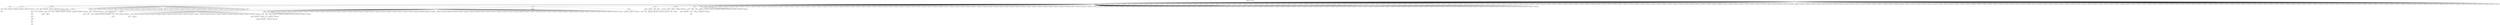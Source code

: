 digraph g {
	"76" -> "77";
	"77" [label="KHSRP"];
	"75" -> "76";
	"76" [label="ZZEF1"];
	"72" -> "73";
	"73" [label="NBPF10"];
	"68" -> "69";
	"69" [label="SVEP1"];
	"67" -> "68";
	"68" [label="IFT81"];
	"66" -> "67";
	"67" [label="USP36"];
	"65" -> "66";
	"66" [label="KIF2A"];
	"64" -> "65";
	"65" [label="ZNF721"];
	"63" -> "64";
	"64" [label="TFAP2A"];
	"61" -> "62";
	"62" [label="ZNF451"];
	"60" -> "61";
	"61" [label="TRIOBP"];
	"60" -> "63";
	"63" [label="CEP55"];
	"55" -> "56";
	"56" [label="KIAA0907"];
	"55" -> "57";
	"57" [label="CPAMD8"];
	"54" -> "55";
	"55" [label="RUNX2"];
	"54" -> "58";
	"58" [label="SOX5"];
	"52" -> "53";
	"53" [label="CYP27A1"];
	"48" -> "49";
	"49" [label="TRPM2"];
	"48" -> "50";
	"50" [label="AS3MT"];
	"47" -> "48";
	"48" [label="FAM182B"];
	"46" -> "47";
	"47" [label="ANKRD30B"];
	"46" -> "51";
	"51" [label="ABCA7"];
	"46" -> "52";
	"52" [label="EMR2"];
	"46" -> "54";
	"54" [label="STXBP1"];
	"44" -> "45";
	"45" [label="ZNF526"];
	"41" -> "42";
	"42" [label="CLEC18B"];
	"39" -> "40";
	"40" [label="SLC16A7"];
	"37" -> "38";
	"38" [label="KAT6A"];
	"37" -> "39";
	"39" [label="CNNM2"];
	"34" -> "35";
	"35" [label="EP400"];
	"34" -> "36";
	"36" [label="RP11-403I13.8"];
	"33" -> "34";
	"34" [label="ZNF462"];
	"30" -> "31";
	"31" [label="HEATR4"];
	"28" -> "29";
	"29" [label="RIN2"];
	"27" -> "28";
	"28" [label="HELZ2"];
	"27" -> "30";
	"30" [label="TXNDC2"];
	"27" -> "32";
	"32" [label="NPEPL1"];
	"25" -> "26";
	"26" [label="KMT2C"];
	"25" -> "27";
	"27" [label="PCDHA1"];
	"25" -> "33";
	"33" [label="EEF1B2"];
	"25" -> "37";
	"37" [label="SLC26A11"];
	"25" -> "41";
	"41" [label="ORC3"];
	"23" -> "24";
	"24" [label="DGCR6L"];
	"23" -> "25";
	"25" [label="MIR4477B"];
	"23" -> "43";
	"43" [label="MAN1B1"];
	"23" -> "44";
	"44" [label="ENO3"];
	"18" -> "19";
	"19" [label="AGAP2"];
	"18" -> "20";
	"20" [label="NR5A2"];
	"16" -> "17";
	"17" [label="LINC00937"];
	"16" -> "18";
	"18" [label="ST8SIA3"];
	"16" -> "21";
	"21" [label="CPEB4"];
	"16" -> "22";
	"22" [label="TRPM3"];
	"11" -> "12";
	"12" [label="MCM8"];
	"11" -> "13";
	"13" [label="ARHGEF3"];
	"10" -> "11";
	"11" [label="RP11-356C4.3"];
	"10" -> "14";
	"14" [label="VPS9D1"];
	"10" -> "15";
	"15" [label="PLEKHM1"];
	"7" -> "8";
	"8" [label="PHLDB3"];
	"5" -> "6";
	"6" [label="VGLL4"];
	"4" -> "5";
	"5" [label="CCDC181"];
	"3" -> "4";
	"4" [label="SH3BP5"];
	"3" -> "7";
	"7" [label="PIK3CA"];
	"3" -> "9";
	"9" [label="NR3C1"];
	"1" -> "2";
	"2" [label="NOTCH2"];
	"1" -> "3";
	"3" [label="RTTN"];
	"1" -> "10";
	"10" [label="TBC1D10A"];
	"1" -> "16";
	"16" [label="MLYCD"];
	"1" -> "23";
	"23" [label="CEBPZ"];
	"1" -> "46";
	"46" [label="HLA-DQB2"];
	"1" -> "59";
	"59" [label="CACNA1G"];
	"1" -> "60";
	"60" [label="CTNNA2"];
	"1" -> "70";
	"70" [label="NRN1"];
	"1" -> "71";
	"71" [label="APC2"];
	"1" -> "72";
	"72" [label="IL33"];
	"1" -> "74";
	"74" [label="RFX3"];
	"1" -> "75";
	"75" [label="UBE2Z"];
	"0" -> "1";
	"1" [label="IDH1"];
	"0" [label="germline"];
	"0" -> "MGH36-P03-A01";
	"MGH36-P03-A01" [shape=box];
	"0" -> "MGH36-P03-A02";
	"MGH36-P03-A02" [shape=box];
	"0" -> "MGH36-P03-A03";
	"MGH36-P03-A03" [shape=box];
	"0" -> "MGH36-P03-A04";
	"MGH36-P03-A04" [shape=box];
	"30" -> "MGH36-P03-A05";
	"MGH36-P03-A05" [shape=box];
	"0" -> "MGH36-P03-A07";
	"MGH36-P03-A07" [shape=box];
	"0" -> "MGH36-P03-A08";
	"MGH36-P03-A08" [shape=box];
	"33" -> "MGH36-P03-A09";
	"MGH36-P03-A09" [shape=box];
	"1" -> "MGH36-P03-A10";
	"MGH36-P03-A10" [shape=box];
	"1" -> "MGH36-P03-A12";
	"MGH36-P03-A12" [shape=box];
	"0" -> "MGH36-P03-B02";
	"MGH36-P03-B02" [shape=box];
	"1" -> "MGH36-P03-B03";
	"MGH36-P03-B03" [shape=box];
	"0" -> "MGH36-P03-B04";
	"MGH36-P03-B04" [shape=box];
	"46" -> "MGH36-P03-B06";
	"MGH36-P03-B06" [shape=box];
	"26" -> "MGH36-P03-B07";
	"MGH36-P03-B07" [shape=box];
	"26" -> "MGH36-P03-B08";
	"MGH36-P03-B08" [shape=box];
	"0" -> "MGH36-P03-B09";
	"MGH36-P03-B09" [shape=box];
	"0" -> "MGH36-P03-B10";
	"MGH36-P03-B10" [shape=box];
	"0" -> "MGH36-P03-B11";
	"MGH36-P03-B11" [shape=box];
	"1" -> "MGH36-P03-B12";
	"MGH36-P03-B12" [shape=box];
	"0" -> "MGH36-P03-C01";
	"MGH36-P03-C01" [shape=box];
	"0" -> "MGH36-P03-C03";
	"MGH36-P03-C03" [shape=box];
	"0" -> "MGH36-P03-C04";
	"MGH36-P03-C04" [shape=box];
	"25" -> "MGH36-P03-C05";
	"MGH36-P03-C05" [shape=box];
	"1" -> "MGH36-P03-C06";
	"MGH36-P03-C06" [shape=box];
	"60" -> "MGH36-P03-C08";
	"MGH36-P03-C08" [shape=box];
	"0" -> "MGH36-P03-C10";
	"MGH36-P03-C10" [shape=box];
	"1" -> "MGH36-P03-C11";
	"MGH36-P03-C11" [shape=box];
	"0" -> "MGH36-P03-C12";
	"MGH36-P03-C12" [shape=box];
	"0" -> "MGH36-P03-D01";
	"MGH36-P03-D01" [shape=box];
	"0" -> "MGH36-P03-D02";
	"MGH36-P03-D02" [shape=box];
	"0" -> "MGH36-P03-D03";
	"MGH36-P03-D03" [shape=box];
	"1" -> "MGH36-P03-D04";
	"MGH36-P03-D04" [shape=box];
	"0" -> "MGH36-P03-D05";
	"MGH36-P03-D05" [shape=box];
	"32" -> "MGH36-P03-D07";
	"MGH36-P03-D07" [shape=box];
	"0" -> "MGH36-P03-D08";
	"MGH36-P03-D08" [shape=box];
	"0" -> "MGH36-P03-D09";
	"MGH36-P03-D09" [shape=box];
	"0" -> "MGH36-P03-D10";
	"MGH36-P03-D10" [shape=box];
	"1" -> "MGH36-P03-D11";
	"MGH36-P03-D11" [shape=box];
	"0" -> "MGH36-P03-D12";
	"MGH36-P03-D12" [shape=box];
	"46" -> "MGH36-P03-E01";
	"MGH36-P03-E01" [shape=box];
	"0" -> "MGH36-P03-E02";
	"MGH36-P03-E02" [shape=box];
	"0" -> "MGH36-P03-E04";
	"MGH36-P03-E04" [shape=box];
	"25" -> "MGH36-P03-E05";
	"MGH36-P03-E05" [shape=box];
	"1" -> "MGH36-P03-E06";
	"MGH36-P03-E06" [shape=box];
	"25" -> "MGH36-P03-E07";
	"MGH36-P03-E07" [shape=box];
	"25" -> "MGH36-P03-E08";
	"MGH36-P03-E08" [shape=box];
	"1" -> "MGH36-P03-E09";
	"MGH36-P03-E09" [shape=box];
	"25" -> "MGH36-P03-E10";
	"MGH36-P03-E10" [shape=box];
	"1" -> "MGH36-P03-E11";
	"MGH36-P03-E11" [shape=box];
	"1" -> "MGH36-P03-E12";
	"MGH36-P03-E12" [shape=box];
	"0" -> "MGH36-P03-F01";
	"MGH36-P03-F01" [shape=box];
	"25" -> "MGH36-P03-F02";
	"MGH36-P03-F02" [shape=box];
	"0" -> "MGH36-P03-F03";
	"MGH36-P03-F03" [shape=box];
	"33" -> "MGH36-P03-F04";
	"MGH36-P03-F04" [shape=box];
	"1" -> "MGH36-P03-F05";
	"MGH36-P03-F05" [shape=box];
	"2" -> "MGH36-P03-F06";
	"MGH36-P03-F06" [shape=box];
	"1" -> "MGH36-P03-F07";
	"MGH36-P03-F07" [shape=box];
	"0" -> "MGH36-P03-F08";
	"MGH36-P03-F08" [shape=box];
	"0" -> "MGH36-P03-F09";
	"MGH36-P03-F09" [shape=box];
	"0" -> "MGH36-P03-F10";
	"MGH36-P03-F10" [shape=box];
	"1" -> "MGH36-P03-F11";
	"MGH36-P03-F11" [shape=box];
	"0" -> "MGH36-P03-F12";
	"MGH36-P03-F12" [shape=box];
	"25" -> "MGH36-P03-G01";
	"MGH36-P03-G01" [shape=box];
	"25" -> "MGH36-P03-G02";
	"MGH36-P03-G02" [shape=box];
	"1" -> "MGH36-P03-G03";
	"MGH36-P03-G03" [shape=box];
	"25" -> "MGH36-P03-G04";
	"MGH36-P03-G04" [shape=box];
	"0" -> "MGH36-P03-G05";
	"MGH36-P03-G05" [shape=box];
	"0" -> "MGH36-P03-G06";
	"MGH36-P03-G06" [shape=box];
	"0" -> "MGH36-P03-G08";
	"MGH36-P03-G08" [shape=box];
	"0" -> "MGH36-P03-G09";
	"MGH36-P03-G09" [shape=box];
	"0" -> "MGH36-P03-G10";
	"MGH36-P03-G10" [shape=box];
	"1" -> "MGH36-P03-G11";
	"MGH36-P03-G11" [shape=box];
	"1" -> "MGH36-P03-G12";
	"MGH36-P03-G12" [shape=box];
	"0" -> "MGH36-P03-H02";
	"MGH36-P03-H02" [shape=box];
	"0" -> "MGH36-P03-H03";
	"MGH36-P03-H03" [shape=box];
	"0" -> "MGH36-P03-H04";
	"MGH36-P03-H04" [shape=box];
	"1" -> "MGH36-P03-H05";
	"MGH36-P03-H05" [shape=box];
	"46" -> "MGH36-P03-H06";
	"MGH36-P03-H06" [shape=box];
	"0" -> "MGH36-P03-H07";
	"MGH36-P03-H07" [shape=box];
	"0" -> "MGH36-P03-H08";
	"MGH36-P03-H08" [shape=box];
	"0" -> "MGH36-P03-H10";
	"MGH36-P03-H10" [shape=box];
	"1" -> "MGH36-P03-H11";
	"MGH36-P03-H11" [shape=box];
	"0" -> "MGH36-P03-H12";
	"MGH36-P03-H12" [shape=box];
	"33" -> "MGH36-P04-A01";
	"MGH36-P04-A01" [shape=box];
	"0" -> "MGH36-P04-A02";
	"MGH36-P04-A02" [shape=box];
	"1" -> "MGH36-P04-A03";
	"MGH36-P04-A03" [shape=box];
	"0" -> "MGH36-P04-A04";
	"MGH36-P04-A04" [shape=box];
	"0" -> "MGH36-P04-A06";
	"MGH36-P04-A06" [shape=box];
	"1" -> "MGH36-P04-A07";
	"MGH36-P04-A07" [shape=box];
	"25" -> "MGH36-P04-A08";
	"MGH36-P04-A08" [shape=box];
	"0" -> "MGH36-P04-A09";
	"MGH36-P04-A09" [shape=box];
	"46" -> "MGH36-P04-A10";
	"MGH36-P04-A10" [shape=box];
	"0" -> "MGH36-P04-A11";
	"MGH36-P04-A11" [shape=box];
	"0" -> "MGH36-P04-A12";
	"MGH36-P04-A12" [shape=box];
	"0" -> "MGH36-P04-B02";
	"MGH36-P04-B02" [shape=box];
	"46" -> "MGH36-P04-B03";
	"MGH36-P04-B03" [shape=box];
	"1" -> "MGH36-P04-B04";
	"MGH36-P04-B04" [shape=box];
	"25" -> "MGH36-P04-B05";
	"MGH36-P04-B05" [shape=box];
	"25" -> "MGH36-P04-B06";
	"MGH36-P04-B06" [shape=box];
	"29" -> "MGH36-P04-B08";
	"MGH36-P04-B08" [shape=box];
	"1" -> "MGH36-P04-B09";
	"MGH36-P04-B09" [shape=box];
	"46" -> "MGH36-P04-B10";
	"MGH36-P04-B10" [shape=box];
	"0" -> "MGH36-P04-B12";
	"MGH36-P04-B12" [shape=box];
	"1" -> "MGH36-P04-C02";
	"MGH36-P04-C02" [shape=box];
	"0" -> "MGH36-P04-C03";
	"MGH36-P04-C03" [shape=box];
	"0" -> "MGH36-P04-C04";
	"MGH36-P04-C04" [shape=box];
	"0" -> "MGH36-P04-C05";
	"MGH36-P04-C05" [shape=box];
	"0" -> "MGH36-P04-C06";
	"MGH36-P04-C06" [shape=box];
	"29" -> "MGH36-P04-C07";
	"MGH36-P04-C07" [shape=box];
	"1" -> "MGH36-P04-C08";
	"MGH36-P04-C08" [shape=box];
	"25" -> "MGH36-P04-C09";
	"MGH36-P04-C09" [shape=box];
	"1" -> "MGH36-P04-C10";
	"MGH36-P04-C10" [shape=box];
	"1" -> "MGH36-P04-C11";
	"MGH36-P04-C11" [shape=box];
	"0" -> "MGH36-P04-C12";
	"MGH36-P04-C12" [shape=box];
	"30" -> "MGH36-P04-D01";
	"MGH36-P04-D01" [shape=box];
	"0" -> "MGH36-P04-D02";
	"MGH36-P04-D02" [shape=box];
	"0" -> "MGH36-P04-D05";
	"MGH36-P04-D05" [shape=box];
	"46" -> "MGH36-P04-D06";
	"MGH36-P04-D06" [shape=box];
	"72" -> "MGH36-P04-D07";
	"MGH36-P04-D07" [shape=box];
	"0" -> "MGH36-P04-D08";
	"MGH36-P04-D08" [shape=box];
	"0" -> "MGH36-P04-D09";
	"MGH36-P04-D09" [shape=box];
	"0" -> "MGH36-P04-D10";
	"MGH36-P04-D10" [shape=box];
	"0" -> "MGH36-P04-D11";
	"MGH36-P04-D11" [shape=box];
	"0" -> "MGH36-P04-D12";
	"MGH36-P04-D12" [shape=box];
	"2" -> "MGH36-P04-E01";
	"MGH36-P04-E01" [shape=box];
	"0" -> "MGH36-P04-E02";
	"MGH36-P04-E02" [shape=box];
	"0" -> "MGH36-P04-E04";
	"MGH36-P04-E04" [shape=box];
	"0" -> "MGH36-P04-E05";
	"MGH36-P04-E05" [shape=box];
	"25" -> "MGH36-P04-E06";
	"MGH36-P04-E06" [shape=box];
	"9" -> "MGH36-P04-E07";
	"MGH36-P04-E07" [shape=box];
	"0" -> "MGH36-P04-E08";
	"MGH36-P04-E08" [shape=box];
	"25" -> "MGH36-P04-E09";
	"MGH36-P04-E09" [shape=box];
	"44" -> "MGH36-P04-E10";
	"MGH36-P04-E10" [shape=box];
	"1" -> "MGH36-P04-E11";
	"MGH36-P04-E11" [shape=box];
	"0" -> "MGH36-P04-E12";
	"MGH36-P04-E12" [shape=box];
	"33" -> "MGH36-P04-F01";
	"MGH36-P04-F01" [shape=box];
	"72" -> "MGH36-P04-F02";
	"MGH36-P04-F02" [shape=box];
	"72" -> "MGH36-P04-F03";
	"MGH36-P04-F03" [shape=box];
	"0" -> "MGH36-P04-F04";
	"MGH36-P04-F04" [shape=box];
	"1" -> "MGH36-P04-F05";
	"MGH36-P04-F05" [shape=box];
	"1" -> "MGH36-P04-F06";
	"MGH36-P04-F06" [shape=box];
	"0" -> "MGH36-P04-F07";
	"MGH36-P04-F07" [shape=box];
	"0" -> "MGH36-P04-F08";
	"MGH36-P04-F08" [shape=box];
	"0" -> "MGH36-P04-F09";
	"MGH36-P04-F09" [shape=box];
	"1" -> "MGH36-P04-F10";
	"MGH36-P04-F10" [shape=box];
	"0" -> "MGH36-P04-F11";
	"MGH36-P04-F11" [shape=box];
	"37" -> "MGH36-P04-F12";
	"MGH36-P04-F12" [shape=box];
	"0" -> "MGH36-P04-G01";
	"MGH36-P04-G01" [shape=box];
	"1" -> "MGH36-P04-G02";
	"MGH36-P04-G02" [shape=box];
	"0" -> "MGH36-P04-G03";
	"MGH36-P04-G03" [shape=box];
	"1" -> "MGH36-P04-G04";
	"MGH36-P04-G04" [shape=box];
	"1" -> "MGH36-P04-G05";
	"MGH36-P04-G05" [shape=box];
	"25" -> "MGH36-P04-G06";
	"MGH36-P04-G06" [shape=box];
	"0" -> "MGH36-P04-G08";
	"MGH36-P04-G08" [shape=box];
	"0" -> "MGH36-P04-G09";
	"MGH36-P04-G09" [shape=box];
	"0" -> "MGH36-P04-G10";
	"MGH36-P04-G10" [shape=box];
	"25" -> "MGH36-P04-G11";
	"MGH36-P04-G11" [shape=box];
	"46" -> "MGH36-P04-G12";
	"MGH36-P04-G12" [shape=box];
	"0" -> "MGH36-P04-H01";
	"MGH36-P04-H01" [shape=box];
	"0" -> "MGH36-P04-H02";
	"MGH36-P04-H02" [shape=box];
	"0" -> "MGH36-P04-H03";
	"MGH36-P04-H03" [shape=box];
	"25" -> "MGH36-P04-H04";
	"MGH36-P04-H04" [shape=box];
	"0" -> "MGH36-P04-H05";
	"MGH36-P04-H05" [shape=box];
	"46" -> "MGH36-P04-H06";
	"MGH36-P04-H06" [shape=box];
	"25" -> "MGH36-P04-H07";
	"MGH36-P04-H07" [shape=box];
	"46" -> "MGH36-P04-H08";
	"MGH36-P04-H08" [shape=box];
	"1" -> "MGH36-P04-H09";
	"MGH36-P04-H09" [shape=box];
	"0" -> "MGH36-P04-H10";
	"MGH36-P04-H10" [shape=box];
	"46" -> "MGH36-P04-H11";
	"MGH36-P04-H11" [shape=box];
	"0" -> "MGH36-P04-H12";
	"MGH36-P04-H12" [shape=box];
	"26" -> "MGH36-P06-A02";
	"MGH36-P06-A02" [shape=box];
	"0" -> "MGH36-P06-A03";
	"MGH36-P06-A03" [shape=box];
	"52" -> "MGH36-P06-A04";
	"MGH36-P06-A04" [shape=box];
	"0" -> "MGH36-P06-A05";
	"MGH36-P06-A05" [shape=box];
	"1" -> "MGH36-P06-A07";
	"MGH36-P06-A07" [shape=box];
	"1" -> "MGH36-P06-A08";
	"MGH36-P06-A08" [shape=box];
	"0" -> "MGH36-P06-A09";
	"MGH36-P06-A09" [shape=box];
	"25" -> "MGH36-P06-A10";
	"MGH36-P06-A10" [shape=box];
	"25" -> "MGH36-P06-A11";
	"MGH36-P06-A11" [shape=box];
	"1" -> "MGH36-P06-A12";
	"MGH36-P06-A12" [shape=box];
	"33" -> "MGH36-P06-B02";
	"MGH36-P06-B02" [shape=box];
	"0" -> "MGH36-P06-B03";
	"MGH36-P06-B03" [shape=box];
	"25" -> "MGH36-P06-B04";
	"MGH36-P06-B04" [shape=box];
	"1" -> "MGH36-P06-B05";
	"MGH36-P06-B05" [shape=box];
	"1" -> "MGH36-P06-B06";
	"MGH36-P06-B06" [shape=box];
	"46" -> "MGH36-P06-B07";
	"MGH36-P06-B07" [shape=box];
	"0" -> "MGH36-P06-B08";
	"MGH36-P06-B08" [shape=box];
	"0" -> "MGH36-P06-B09";
	"MGH36-P06-B09" [shape=box];
	"41" -> "MGH36-P06-B10";
	"MGH36-P06-B10" [shape=box];
	"33" -> "MGH36-P06-B11";
	"MGH36-P06-B11" [shape=box];
	"0" -> "MGH36-P06-B12";
	"MGH36-P06-B12" [shape=box];
	"52" -> "MGH36-P06-C01";
	"MGH36-P06-C01" [shape=box];
	"1" -> "MGH36-P06-C02";
	"MGH36-P06-C02" [shape=box];
	"1" -> "MGH36-P06-C03";
	"MGH36-P06-C03" [shape=box];
	"33" -> "MGH36-P06-C04";
	"MGH36-P06-C04" [shape=box];
	"0" -> "MGH36-P06-C05";
	"MGH36-P06-C05" [shape=box];
	"10" -> "MGH36-P06-C06";
	"MGH36-P06-C06" [shape=box];
	"0" -> "MGH36-P06-C07";
	"MGH36-P06-C07" [shape=box];
	"25" -> "MGH36-P06-C08";
	"MGH36-P06-C08" [shape=box];
	"0" -> "MGH36-P06-C09";
	"MGH36-P06-C09" [shape=box];
	"0" -> "MGH36-P06-C11";
	"MGH36-P06-C11" [shape=box];
	"0" -> "MGH36-P06-C12";
	"MGH36-P06-C12" [shape=box];
	"1" -> "MGH36-P06-D01";
	"MGH36-P06-D01" [shape=box];
	"1" -> "MGH36-P06-D02";
	"MGH36-P06-D02" [shape=box];
	"1" -> "MGH36-P06-D03";
	"MGH36-P06-D03" [shape=box];
	"0" -> "MGH36-P06-D04";
	"MGH36-P06-D04" [shape=box];
	"0" -> "MGH36-P06-D05";
	"MGH36-P06-D05" [shape=box];
	"0" -> "MGH36-P06-D06";
	"MGH36-P06-D06" [shape=box];
	"37" -> "MGH36-P06-D07";
	"MGH36-P06-D07" [shape=box];
	"1" -> "MGH36-P06-D08";
	"MGH36-P06-D08" [shape=box];
	"25" -> "MGH36-P06-D10";
	"MGH36-P06-D10" [shape=box];
	"0" -> "MGH36-P06-D11";
	"MGH36-P06-D11" [shape=box];
	"33" -> "MGH36-P06-D12";
	"MGH36-P06-D12" [shape=box];
	"46" -> "MGH36-P06-E01";
	"MGH36-P06-E01" [shape=box];
	"0" -> "MGH36-P06-E02";
	"MGH36-P06-E02" [shape=box];
	"70" -> "MGH36-P06-E03";
	"MGH36-P06-E03" [shape=box];
	"1" -> "MGH36-P06-E04";
	"MGH36-P06-E04" [shape=box];
	"59" -> "MGH36-P06-E05";
	"MGH36-P06-E05" [shape=box];
	"1" -> "MGH36-P06-E06";
	"MGH36-P06-E06" [shape=box];
	"1" -> "MGH36-P06-E07";
	"MGH36-P06-E07" [shape=box];
	"17" -> "MGH36-P06-E08";
	"MGH36-P06-E08" [shape=box];
	"1" -> "MGH36-P06-E09";
	"MGH36-P06-E09" [shape=box];
	"1" -> "MGH36-P06-E10";
	"MGH36-P06-E10" [shape=box];
	"1" -> "MGH36-P06-E11";
	"MGH36-P06-E11" [shape=box];
	"25" -> "MGH36-P06-E12";
	"MGH36-P06-E12" [shape=box];
	"1" -> "MGH36-P06-F01";
	"MGH36-P06-F01" [shape=box];
	"0" -> "MGH36-P06-F02";
	"MGH36-P06-F02" [shape=box];
	"0" -> "MGH36-P06-F03";
	"MGH36-P06-F03" [shape=box];
	"0" -> "MGH36-P06-F04";
	"MGH36-P06-F04" [shape=box];
	"1" -> "MGH36-P06-F06";
	"MGH36-P06-F06" [shape=box];
	"25" -> "MGH36-P06-F07";
	"MGH36-P06-F07" [shape=box];
	"0" -> "MGH36-P06-F08";
	"MGH36-P06-F08" [shape=box];
	"46" -> "MGH36-P06-F09";
	"MGH36-P06-F09" [shape=box];
	"32" -> "MGH36-P06-F10";
	"MGH36-P06-F10" [shape=box];
	"46" -> "MGH36-P06-F11";
	"MGH36-P06-F11" [shape=box];
	"1" -> "MGH36-P06-F12";
	"MGH36-P06-F12" [shape=box];
	"1" -> "MGH36-P06-G01";
	"MGH36-P06-G01" [shape=box];
	"0" -> "MGH36-P06-G02";
	"MGH36-P06-G02" [shape=box];
	"25" -> "MGH36-P06-G03";
	"MGH36-P06-G03" [shape=box];
	"1" -> "MGH36-P06-G04";
	"MGH36-P06-G04" [shape=box];
	"1" -> "MGH36-P06-G05";
	"MGH36-P06-G05" [shape=box];
	"25" -> "MGH36-P06-G06";
	"MGH36-P06-G06" [shape=box];
	"59" -> "MGH36-P06-G07";
	"MGH36-P06-G07" [shape=box];
	"0" -> "MGH36-P06-G08";
	"MGH36-P06-G08" [shape=box];
	"0" -> "MGH36-P06-G09";
	"MGH36-P06-G09" [shape=box];
	"25" -> "MGH36-P06-G10";
	"MGH36-P06-G10" [shape=box];
	"0" -> "MGH36-P06-G11";
	"MGH36-P06-G11" [shape=box];
	"10" -> "MGH36-P06-G12";
	"MGH36-P06-G12" [shape=box];
	"0" -> "MGH36-P06-H01";
	"MGH36-P06-H01" [shape=box];
	"0" -> "MGH36-P06-H03";
	"MGH36-P06-H03" [shape=box];
	"0" -> "MGH36-P06-H04";
	"MGH36-P06-H04" [shape=box];
	"46" -> "MGH36-P06-H05";
	"MGH36-P06-H05" [shape=box];
	"1" -> "MGH36-P06-H06";
	"MGH36-P06-H06" [shape=box];
	"1" -> "MGH36-P06-H07";
	"MGH36-P06-H07" [shape=box];
	"0" -> "MGH36-P06-H09";
	"MGH36-P06-H09" [shape=box];
	"25" -> "MGH36-P06-H10";
	"MGH36-P06-H10" [shape=box];
	"46" -> "MGH36-P06-H11";
	"MGH36-P06-H11" [shape=box];
	"25" -> "MGH36-P06-H12";
	"MGH36-P06-H12" [shape=box];
	"0" -> "MGH36-P07-A01";
	"MGH36-P07-A01" [shape=box];
	"47" -> "MGH36-P07-A02";
	"MGH36-P07-A02" [shape=box];
	"60" -> "MGH36-P07-A03";
	"MGH36-P07-A03" [shape=box];
	"1" -> "MGH36-P07-A04";
	"MGH36-P07-A04" [shape=box];
	"0" -> "MGH36-P07-A06";
	"MGH36-P07-A06" [shape=box];
	"33" -> "MGH36-P07-A07";
	"MGH36-P07-A07" [shape=box];
	"0" -> "MGH36-P07-A08";
	"MGH36-P07-A08" [shape=box];
	"33" -> "MGH36-P07-A09";
	"MGH36-P07-A09" [shape=box];
	"0" -> "MGH36-P07-A10";
	"MGH36-P07-A10" [shape=box];
	"4" -> "MGH36-P07-A11";
	"MGH36-P07-A11" [shape=box];
	"33" -> "MGH36-P07-A12";
	"MGH36-P07-A12" [shape=box];
	"0" -> "MGH36-P07-B01";
	"MGH36-P07-B01" [shape=box];
	"25" -> "MGH36-P07-B02";
	"MGH36-P07-B02" [shape=box];
	"1" -> "MGH36-P07-B03";
	"MGH36-P07-B03" [shape=box];
	"25" -> "MGH36-P07-B04";
	"MGH36-P07-B04" [shape=box];
	"1" -> "MGH36-P07-B06";
	"MGH36-P07-B06" [shape=box];
	"25" -> "MGH36-P07-B07";
	"MGH36-P07-B07" [shape=box];
	"61" -> "MGH36-P07-B08";
	"MGH36-P07-B08" [shape=box];
	"7" -> "MGH36-P07-B09";
	"MGH36-P07-B09" [shape=box];
	"0" -> "MGH36-P07-B10";
	"MGH36-P07-B10" [shape=box];
	"25" -> "MGH36-P07-B11";
	"MGH36-P07-B11" [shape=box];
	"0" -> "MGH36-P07-B12";
	"MGH36-P07-B12" [shape=box];
	"33" -> "MGH36-P07-C11";
	"MGH36-P07-C11" [shape=box];
	"25" -> "MGH36-P07-D01";
	"MGH36-P07-D01" [shape=box];
	"1" -> "MGH36-P07-D02";
	"MGH36-P07-D02" [shape=box];
	"1" -> "MGH36-P07-D03";
	"MGH36-P07-D03" [shape=box];
	"0" -> "MGH36-P07-D05";
	"MGH36-P07-D05" [shape=box];
	"0" -> "MGH36-P07-D06";
	"MGH36-P07-D06" [shape=box];
	"1" -> "MGH36-P07-D07";
	"MGH36-P07-D07" [shape=box];
	"0" -> "MGH36-P07-D08";
	"MGH36-P07-D08" [shape=box];
	"1" -> "MGH36-P07-D09";
	"MGH36-P07-D09" [shape=box];
	"33" -> "MGH36-P07-D10";
	"MGH36-P07-D10" [shape=box];
	"0" -> "MGH36-P07-D11";
	"MGH36-P07-D11" [shape=box];
	"0" -> "MGH36-P07-D12";
	"MGH36-P07-D12" [shape=box];
	"25" -> "MGH36-P07-E01";
	"MGH36-P07-E01" [shape=box];
	"0" -> "MGH36-P07-E03";
	"MGH36-P07-E03" [shape=box];
	"1" -> "MGH36-P07-E04";
	"MGH36-P07-E04" [shape=box];
	"25" -> "MGH36-P07-E05";
	"MGH36-P07-E05" [shape=box];
	"26" -> "MGH36-P07-E06";
	"MGH36-P07-E06" [shape=box];
	"1" -> "MGH36-P07-E07";
	"MGH36-P07-E07" [shape=box];
	"1" -> "MGH36-P07-E10";
	"MGH36-P07-E10" [shape=box];
	"0" -> "MGH36-P07-E12";
	"MGH36-P07-E12" [shape=box];
	"0" -> "MGH36-P07-F01";
	"MGH36-P07-F01" [shape=box];
	"1" -> "MGH36-P07-F02";
	"MGH36-P07-F02" [shape=box];
	"25" -> "MGH36-P07-F03";
	"MGH36-P07-F03" [shape=box];
	"25" -> "MGH36-P07-F04";
	"MGH36-P07-F04" [shape=box];
	"33" -> "MGH36-P07-F06";
	"MGH36-P07-F06" [shape=box];
	"46" -> "MGH36-P07-F07";
	"MGH36-P07-F07" [shape=box];
	"0" -> "MGH36-P07-F08";
	"MGH36-P07-F08" [shape=box];
	"1" -> "MGH36-P07-F09";
	"MGH36-P07-F09" [shape=box];
	"0" -> "MGH36-P07-F10";
	"MGH36-P07-F10" [shape=box];
	"1" -> "MGH36-P07-F11";
	"MGH36-P07-F11" [shape=box];
	"1" -> "MGH36-P07-F12";
	"MGH36-P07-F12" [shape=box];
	"25" -> "MGH36-P07-G01";
	"MGH36-P07-G01" [shape=box];
	"0" -> "MGH36-P07-G02";
	"MGH36-P07-G02" [shape=box];
	"0" -> "MGH36-P07-G03";
	"MGH36-P07-G03" [shape=box];
	"0" -> "MGH36-P07-G04";
	"MGH36-P07-G04" [shape=box];
	"0" -> "MGH36-P07-G05";
	"MGH36-P07-G05" [shape=box];
	"1" -> "MGH36-P07-G06";
	"MGH36-P07-G06" [shape=box];
	"0" -> "MGH36-P07-G08";
	"MGH36-P07-G08" [shape=box];
	"0" -> "MGH36-P07-G09";
	"MGH36-P07-G09" [shape=box];
	"0" -> "MGH36-P07-G10";
	"MGH36-P07-G10" [shape=box];
	"33" -> "MGH36-P07-G11";
	"MGH36-P07-G11" [shape=box];
	"0" -> "MGH36-P07-G12";
	"MGH36-P07-G12" [shape=box];
	"2" -> "MGH36-P07-H01";
	"MGH36-P07-H01" [shape=box];
	"25" -> "MGH36-P07-H02";
	"MGH36-P07-H02" [shape=box];
	"25" -> "MGH36-P07-H03";
	"MGH36-P07-H03" [shape=box];
	"0" -> "MGH36-P07-H04";
	"MGH36-P07-H04" [shape=box];
	"33" -> "MGH36-P07-H05";
	"MGH36-P07-H05" [shape=box];
	"46" -> "MGH36-P07-H06";
	"MGH36-P07-H06" [shape=box];
	"0" -> "MGH36-P07-H07";
	"MGH36-P07-H07" [shape=box];
	"1" -> "MGH36-P07-H08";
	"MGH36-P07-H08" [shape=box];
	"1" -> "MGH36-P07-H09";
	"MGH36-P07-H09" [shape=box];
	"0" -> "MGH36-P07-H10";
	"MGH36-P07-H10" [shape=box];
	"25" -> "MGH36-P07-H11";
	"MGH36-P07-H11" [shape=box];
	"0" -> "MGH36-P07-H12";
	"MGH36-P07-H12" [shape=box];
	"1" -> "MGH36-P08-A01";
	"MGH36-P08-A01" [shape=box];
	"0" -> "MGH36-P08-A02";
	"MGH36-P08-A02" [shape=box];
	"0" -> "MGH36-P08-A03";
	"MGH36-P08-A03" [shape=box];
	"0" -> "MGH36-P08-A04";
	"MGH36-P08-A04" [shape=box];
	"1" -> "MGH36-P08-A06";
	"MGH36-P08-A06" [shape=box];
	"0" -> "MGH36-P08-A07";
	"MGH36-P08-A07" [shape=box];
	"25" -> "MGH36-P08-A08";
	"MGH36-P08-A08" [shape=box];
	"1" -> "MGH36-P08-A09";
	"MGH36-P08-A09" [shape=box];
	"0" -> "MGH36-P08-A11";
	"MGH36-P08-A11" [shape=box];
	"0" -> "MGH36-P08-A12";
	"MGH36-P08-A12" [shape=box];
	"1" -> "MGH36-P08-B01";
	"MGH36-P08-B01" [shape=box];
	"25" -> "MGH36-P08-B02";
	"MGH36-P08-B02" [shape=box];
	"60" -> "MGH36-P08-B03";
	"MGH36-P08-B03" [shape=box];
	"1" -> "MGH36-P08-B04";
	"MGH36-P08-B04" [shape=box];
	"1" -> "MGH36-P08-B05";
	"MGH36-P08-B05" [shape=box];
	"0" -> "MGH36-P08-B08";
	"MGH36-P08-B08" [shape=box];
	"2" -> "MGH36-P08-B09";
	"MGH36-P08-B09" [shape=box];
	"0" -> "MGH36-P08-B10";
	"MGH36-P08-B10" [shape=box];
	"0" -> "MGH36-P08-B11";
	"MGH36-P08-B11" [shape=box];
	"0" -> "MGH36-P08-B12";
	"MGH36-P08-B12" [shape=box];
	"25" -> "MGH36-P08-C01";
	"MGH36-P08-C01" [shape=box];
	"1" -> "MGH36-P08-C02";
	"MGH36-P08-C02" [shape=box];
	"0" -> "MGH36-P08-C03";
	"MGH36-P08-C03" [shape=box];
	"29" -> "MGH36-P08-C05";
	"MGH36-P08-C05" [shape=box];
	"0" -> "MGH36-P08-C06";
	"MGH36-P08-C06" [shape=box];
	"25" -> "MGH36-P08-C08";
	"MGH36-P08-C08" [shape=box];
	"0" -> "MGH36-P08-C09";
	"MGH36-P08-C09" [shape=box];
	"1" -> "MGH36-P08-C10";
	"MGH36-P08-C10" [shape=box];
	"0" -> "MGH36-P08-C11";
	"MGH36-P08-C11" [shape=box];
	"0" -> "MGH36-P08-C12";
	"MGH36-P08-C12" [shape=box];
	"1" -> "MGH36-P08-D01";
	"MGH36-P08-D01" [shape=box];
	"1" -> "MGH36-P08-D03";
	"MGH36-P08-D03" [shape=box];
	"1" -> "MGH36-P08-D04";
	"MGH36-P08-D04" [shape=box];
	"1" -> "MGH36-P08-D05";
	"MGH36-P08-D05" [shape=box];
	"43" -> "MGH36-P08-D07";
	"MGH36-P08-D07" [shape=box];
	"25" -> "MGH36-P08-D08";
	"MGH36-P08-D08" [shape=box];
	"0" -> "MGH36-P08-D09";
	"MGH36-P08-D09" [shape=box];
	"1" -> "MGH36-P08-D10";
	"MGH36-P08-D10" [shape=box];
	"1" -> "MGH36-P08-D11";
	"MGH36-P08-D11" [shape=box];
	"33" -> "MGH36-P08-D12";
	"MGH36-P08-D12" [shape=box];
	"1" -> "MGH36-P08-E01";
	"MGH36-P08-E01" [shape=box];
	"33" -> "MGH36-P08-E02";
	"MGH36-P08-E02" [shape=box];
	"1" -> "MGH36-P08-E03";
	"MGH36-P08-E03" [shape=box];
	"0" -> "MGH36-P08-E04";
	"MGH36-P08-E04" [shape=box];
	"18" -> "MGH36-P08-E05";
	"MGH36-P08-E05" [shape=box];
	"0" -> "MGH36-P08-E06";
	"MGH36-P08-E06" [shape=box];
	"33" -> "MGH36-P08-E08";
	"MGH36-P08-E08" [shape=box];
	"1" -> "MGH36-P08-E10";
	"MGH36-P08-E10" [shape=box];
	"0" -> "MGH36-P08-E12";
	"MGH36-P08-E12" [shape=box];
	"46" -> "MGH36-P08-F01";
	"MGH36-P08-F01" [shape=box];
	"1" -> "MGH36-P08-F02";
	"MGH36-P08-F02" [shape=box];
	"0" -> "MGH36-P08-F04";
	"MGH36-P08-F04" [shape=box];
	"0" -> "MGH36-P08-F05";
	"MGH36-P08-F05" [shape=box];
	"47" -> "MGH36-P08-F06";
	"MGH36-P08-F06" [shape=box];
	"0" -> "MGH36-P08-F07";
	"MGH36-P08-F07" [shape=box];
	"46" -> "MGH36-P08-F08";
	"MGH36-P08-F08" [shape=box];
	"0" -> "MGH36-P08-F09";
	"MGH36-P08-F09" [shape=box];
	"46" -> "MGH36-P08-F11";
	"MGH36-P08-F11" [shape=box];
	"0" -> "MGH36-P08-F12";
	"MGH36-P08-F12" [shape=box];
	"1" -> "MGH36-P08-G01";
	"MGH36-P08-G01" [shape=box];
	"0" -> "MGH36-P08-G02";
	"MGH36-P08-G02" [shape=box];
	"0" -> "MGH36-P08-G03";
	"MGH36-P08-G03" [shape=box];
	"1" -> "MGH36-P08-G04";
	"MGH36-P08-G04" [shape=box];
	"41" -> "MGH36-P08-G05";
	"MGH36-P08-G05" [shape=box];
	"25" -> "MGH36-P08-G06";
	"MGH36-P08-G06" [shape=box];
	"1" -> "MGH36-P08-G07";
	"MGH36-P08-G07" [shape=box];
	"0" -> "MGH36-P08-G08";
	"MGH36-P08-G08" [shape=box];
	"1" -> "MGH36-P08-G09";
	"MGH36-P08-G09" [shape=box];
	"1" -> "MGH36-P08-G10";
	"MGH36-P08-G10" [shape=box];
	"52" -> "MGH36-P08-G11";
	"MGH36-P08-G11" [shape=box];
	"0" -> "MGH36-P08-G12";
	"MGH36-P08-G12" [shape=box];
	"1" -> "MGH36-P08-H01";
	"MGH36-P08-H01" [shape=box];
	"0" -> "MGH36-P08-H02";
	"MGH36-P08-H02" [shape=box];
	"0" -> "MGH36-P08-H03";
	"MGH36-P08-H03" [shape=box];
	"0" -> "MGH36-P08-H04";
	"MGH36-P08-H04" [shape=box];
	"1" -> "MGH36-P08-H06";
	"MGH36-P08-H06" [shape=box];
	"1" -> "MGH36-P08-H07";
	"MGH36-P08-H07" [shape=box];
	"0" -> "MGH36-P08-H09";
	"MGH36-P08-H09" [shape=box];
	"0" -> "MGH36-P08-H10";
	"MGH36-P08-H10" [shape=box];
	"1" -> "MGH36-P08-H11";
	"MGH36-P08-H11" [shape=box];
	"0" -> "MGH36-P08-H12";
	"MGH36-P08-H12" [shape=box];
	"0" -> "MGH36-P09-A01";
	"MGH36-P09-A01" [shape=box];
	"0" -> "MGH36-P09-A02";
	"MGH36-P09-A02" [shape=box];
	"0" -> "MGH36-P09-A03";
	"MGH36-P09-A03" [shape=box];
	"0" -> "MGH36-P09-A05";
	"MGH36-P09-A05" [shape=box];
	"0" -> "MGH36-P09-A06";
	"MGH36-P09-A06" [shape=box];
	"25" -> "MGH36-P09-A07";
	"MGH36-P09-A07" [shape=box];
	"0" -> "MGH36-P09-A08";
	"MGH36-P09-A08" [shape=box];
	"0" -> "MGH36-P09-A09";
	"MGH36-P09-A09" [shape=box];
	"1" -> "MGH36-P09-A10";
	"MGH36-P09-A10" [shape=box];
	"26" -> "MGH36-P09-A11";
	"MGH36-P09-A11" [shape=box];
	"33" -> "MGH36-P09-A12";
	"MGH36-P09-A12" [shape=box];
	"0" -> "MGH36-P09-B01";
	"MGH36-P09-B01" [shape=box];
	"0" -> "MGH36-P09-B04";
	"MGH36-P09-B04" [shape=box];
	"0" -> "MGH36-P09-B06";
	"MGH36-P09-B06" [shape=box];
	"1" -> "MGH36-P09-B07";
	"MGH36-P09-B07" [shape=box];
	"26" -> "MGH36-P09-B08";
	"MGH36-P09-B08" [shape=box];
	"0" -> "MGH36-P09-B09";
	"MGH36-P09-B09" [shape=box];
	"0" -> "MGH36-P09-B10";
	"MGH36-P09-B10" [shape=box];
	"33" -> "MGH36-P09-B11";
	"MGH36-P09-B11" [shape=box];
	"1" -> "MGH36-P09-B12";
	"MGH36-P09-B12" [shape=box];
	"0" -> "MGH36-P09-C01";
	"MGH36-P09-C01" [shape=box];
	"0" -> "MGH36-P09-C02";
	"MGH36-P09-C02" [shape=box];
	"0" -> "MGH36-P09-C03";
	"MGH36-P09-C03" [shape=box];
	"0" -> "MGH36-P09-C05";
	"MGH36-P09-C05" [shape=box];
	"0" -> "MGH36-P09-C06";
	"MGH36-P09-C06" [shape=box];
	"0" -> "MGH36-P09-C07";
	"MGH36-P09-C07" [shape=box];
	"0" -> "MGH36-P09-C08";
	"MGH36-P09-C08" [shape=box];
	"1" -> "MGH36-P09-C09";
	"MGH36-P09-C09" [shape=box];
	"1" -> "MGH36-P09-C11";
	"MGH36-P09-C11" [shape=box];
	"0" -> "MGH36-P09-C12";
	"MGH36-P09-C12" [shape=box];
	"0" -> "MGH36-P09-D01";
	"MGH36-P09-D01" [shape=box];
	"52" -> "MGH36-P09-D02";
	"MGH36-P09-D02" [shape=box];
	"0" -> "MGH36-P09-D04";
	"MGH36-P09-D04" [shape=box];
	"0" -> "MGH36-P09-D05";
	"MGH36-P09-D05" [shape=box];
	"0" -> "MGH36-P09-D06";
	"MGH36-P09-D06" [shape=box];
	"0" -> "MGH36-P09-D07";
	"MGH36-P09-D07" [shape=box];
	"0" -> "MGH36-P09-D08";
	"MGH36-P09-D08" [shape=box];
	"0" -> "MGH36-P09-D09";
	"MGH36-P09-D09" [shape=box];
	"0" -> "MGH36-P09-D10";
	"MGH36-P09-D10" [shape=box];
	"0" -> "MGH36-P09-D11";
	"MGH36-P09-D11" [shape=box];
	"52" -> "MGH36-P09-D12";
	"MGH36-P09-D12" [shape=box];
	"18" -> "MGH36-P09-E01";
	"MGH36-P09-E01" [shape=box];
	"1" -> "MGH36-P09-E02";
	"MGH36-P09-E02" [shape=box];
	"1" -> "MGH36-P09-E03";
	"MGH36-P09-E03" [shape=box];
	"2" -> "MGH36-P09-E04";
	"MGH36-P09-E04" [shape=box];
	"25" -> "MGH36-P09-E05";
	"MGH36-P09-E05" [shape=box];
	"25" -> "MGH36-P09-E06";
	"MGH36-P09-E06" [shape=box];
	"25" -> "MGH36-P09-E07";
	"MGH36-P09-E07" [shape=box];
	"0" -> "MGH36-P09-E08";
	"MGH36-P09-E08" [shape=box];
	"0" -> "MGH36-P09-E10";
	"MGH36-P09-E10" [shape=box];
	"70" -> "MGH36-P09-E11";
	"MGH36-P09-E11" [shape=box];
	"52" -> "MGH36-P09-E12";
	"MGH36-P09-E12" [shape=box];
	"0" -> "MGH36-P09-F01";
	"MGH36-P09-F01" [shape=box];
	"0" -> "MGH36-P09-F02";
	"MGH36-P09-F02" [shape=box];
	"1" -> "MGH36-P09-F03";
	"MGH36-P09-F03" [shape=box];
	"0" -> "MGH36-P09-F04";
	"MGH36-P09-F04" [shape=box];
	"46" -> "MGH36-P09-F05";
	"MGH36-P09-F05" [shape=box];
	"9" -> "MGH36-P09-F06";
	"MGH36-P09-F06" [shape=box];
	"1" -> "MGH36-P09-F08";
	"MGH36-P09-F08" [shape=box];
	"1" -> "MGH36-P09-F09";
	"MGH36-P09-F09" [shape=box];
	"0" -> "MGH36-P09-F10";
	"MGH36-P09-F10" [shape=box];
	"1" -> "MGH36-P09-F11";
	"MGH36-P09-F11" [shape=box];
	"1" -> "MGH36-P09-F12";
	"MGH36-P09-F12" [shape=box];
	"0" -> "MGH36-P09-G01";
	"MGH36-P09-G01" [shape=box];
	"1" -> "MGH36-P09-G03";
	"MGH36-P09-G03" [shape=box];
	"1" -> "MGH36-P09-G04";
	"MGH36-P09-G04" [shape=box];
	"1" -> "MGH36-P09-G05";
	"MGH36-P09-G05" [shape=box];
	"25" -> "MGH36-P09-G06";
	"MGH36-P09-G06" [shape=box];
	"0" -> "MGH36-P09-G07";
	"MGH36-P09-G07" [shape=box];
	"1" -> "MGH36-P09-G08";
	"MGH36-P09-G08" [shape=box];
	"0" -> "MGH36-P09-G09";
	"MGH36-P09-G09" [shape=box];
	"0" -> "MGH36-P09-G10";
	"MGH36-P09-G10" [shape=box];
	"1" -> "MGH36-P09-G11";
	"MGH36-P09-G11" [shape=box];
	"0" -> "MGH36-P09-H01";
	"MGH36-P09-H01" [shape=box];
	"1" -> "MGH36-P09-H02";
	"MGH36-P09-H02" [shape=box];
	"1" -> "MGH36-P09-H03";
	"MGH36-P09-H03" [shape=box];
	"1" -> "MGH36-P09-H04";
	"MGH36-P09-H04" [shape=box];
	"0" -> "MGH36-P09-H06";
	"MGH36-P09-H06" [shape=box];
	"0" -> "MGH36-P09-H07";
	"MGH36-P09-H07" [shape=box];
	"1" -> "MGH36-P09-H08";
	"MGH36-P09-H08" [shape=box];
	"1" -> "MGH36-P09-H10";
	"MGH36-P09-H10" [shape=box];
	"25" -> "MGH36-P09-H11";
	"MGH36-P09-H11" [shape=box];
	"1" -> "MGH36-P09-H12";
	"MGH36-P09-H12" [shape=box];
	"0" -> "MGH36-P10-A01";
	"MGH36-P10-A01" [shape=box];
	"1" -> "MGH36-P10-A02";
	"MGH36-P10-A02" [shape=box];
	"1" -> "MGH36-P10-A04";
	"MGH36-P10-A04" [shape=box];
	"1" -> "MGH36-P10-A05";
	"MGH36-P10-A05" [shape=box];
	"0" -> "MGH36-P10-A06";
	"MGH36-P10-A06" [shape=box];
	"1" -> "MGH36-P10-A07";
	"MGH36-P10-A07" [shape=box];
	"0" -> "MGH36-P10-A08";
	"MGH36-P10-A08" [shape=box];
	"0" -> "MGH36-P10-A09";
	"MGH36-P10-A09" [shape=box];
	"0" -> "MGH36-P10-A12";
	"MGH36-P10-A12" [shape=box];
	"1" -> "MGH36-P10-B01";
	"MGH36-P10-B01" [shape=box];
	"1" -> "MGH36-P10-B03";
	"MGH36-P10-B03" [shape=box];
	"1" -> "MGH36-P10-B05";
	"MGH36-P10-B05" [shape=box];
	"33" -> "MGH36-P10-B07";
	"MGH36-P10-B07" [shape=box];
	"1" -> "MGH36-P10-B08";
	"MGH36-P10-B08" [shape=box];
	"0" -> "MGH36-P10-B10";
	"MGH36-P10-B10" [shape=box];
	"0" -> "MGH36-P10-B11";
	"MGH36-P10-B11" [shape=box];
	"25" -> "MGH36-P10-B12";
	"MGH36-P10-B12" [shape=box];
	"25" -> "MGH36-P10-C01";
	"MGH36-P10-C01" [shape=box];
	"0" -> "MGH36-P10-C02";
	"MGH36-P10-C02" [shape=box];
	"0" -> "MGH36-P10-C03";
	"MGH36-P10-C03" [shape=box];
	"0" -> "MGH36-P10-C04";
	"MGH36-P10-C04" [shape=box];
	"1" -> "MGH36-P10-C06";
	"MGH36-P10-C06" [shape=box];
	"0" -> "MGH36-P10-C07";
	"MGH36-P10-C07" [shape=box];
	"0" -> "MGH36-P10-C08";
	"MGH36-P10-C08" [shape=box];
	"25" -> "MGH36-P10-C09";
	"MGH36-P10-C09" [shape=box];
	"72" -> "MGH36-P10-C10";
	"MGH36-P10-C10" [shape=box];
	"0" -> "MGH36-P10-C11";
	"MGH36-P10-C11" [shape=box];
	"1" -> "MGH36-P10-C12";
	"MGH36-P10-C12" [shape=box];
	"25" -> "MGH36-P10-D01";
	"MGH36-P10-D01" [shape=box];
	"0" -> "MGH36-P10-D02";
	"MGH36-P10-D02" [shape=box];
	"29" -> "MGH36-P10-D03";
	"MGH36-P10-D03" [shape=box];
	"1" -> "MGH36-P10-D04";
	"MGH36-P10-D04" [shape=box];
	"1" -> "MGH36-P10-D05";
	"MGH36-P10-D05" [shape=box];
	"0" -> "MGH36-P10-D07";
	"MGH36-P10-D07" [shape=box];
	"0" -> "MGH36-P10-D09";
	"MGH36-P10-D09" [shape=box];
	"43" -> "MGH36-P10-D10";
	"MGH36-P10-D10" [shape=box];
	"0" -> "MGH36-P10-D11";
	"MGH36-P10-D11" [shape=box];
	"0" -> "MGH36-P10-D12";
	"MGH36-P10-D12" [shape=box];
	"0" -> "MGH36-P10-E01";
	"MGH36-P10-E01" [shape=box];
	"41" -> "MGH36-P10-E02";
	"MGH36-P10-E02" [shape=box];
	"1" -> "MGH36-P10-E03";
	"MGH36-P10-E03" [shape=box];
	"0" -> "MGH36-P10-E04";
	"MGH36-P10-E04" [shape=box];
	"0" -> "MGH36-P10-E05";
	"MGH36-P10-E05" [shape=box];
	"46" -> "MGH36-P10-E06";
	"MGH36-P10-E06" [shape=box];
	"33" -> "MGH36-P10-E07";
	"MGH36-P10-E07" [shape=box];
	"46" -> "MGH36-P10-E09";
	"MGH36-P10-E09" [shape=box];
	"0" -> "MGH36-P10-E10";
	"MGH36-P10-E10" [shape=box];
	"21" -> "MGH36-P10-E11";
	"MGH36-P10-E11" [shape=box];
	"1" -> "MGH36-P10-E12";
	"MGH36-P10-E12" [shape=box];
	"46" -> "MGH36-P10-F01";
	"MGH36-P10-F01" [shape=box];
	"1" -> "MGH36-P10-F02";
	"MGH36-P10-F02" [shape=box];
	"0" -> "MGH36-P10-F03";
	"MGH36-P10-F03" [shape=box];
	"0" -> "MGH36-P10-F05";
	"MGH36-P10-F05" [shape=box];
	"0" -> "MGH36-P10-F06";
	"MGH36-P10-F06" [shape=box];
	"25" -> "MGH36-P10-F08";
	"MGH36-P10-F08" [shape=box];
	"0" -> "MGH36-P10-F09";
	"MGH36-P10-F09" [shape=box];
	"25" -> "MGH36-P10-F10";
	"MGH36-P10-F10" [shape=box];
	"27" -> "MGH36-P10-F11";
	"MGH36-P10-F11" [shape=box];
	"25" -> "MGH36-P10-F12";
	"MGH36-P10-F12" [shape=box];
	"25" -> "MGH36-P10-G01";
	"MGH36-P10-G01" [shape=box];
	"1" -> "MGH36-P10-G02";
	"MGH36-P10-G02" [shape=box];
	"1" -> "MGH36-P10-G03";
	"MGH36-P10-G03" [shape=box];
	"72" -> "MGH36-P10-G05";
	"MGH36-P10-G05" [shape=box];
	"60" -> "MGH36-P10-G06";
	"MGH36-P10-G06" [shape=box];
	"43" -> "MGH36-P10-G07";
	"MGH36-P10-G07" [shape=box];
	"1" -> "MGH36-P10-G08";
	"MGH36-P10-G08" [shape=box];
	"1" -> "MGH36-P10-G09";
	"MGH36-P10-G09" [shape=box];
	"1" -> "MGH36-P10-G10";
	"MGH36-P10-G10" [shape=box];
	"0" -> "MGH36-P10-G11";
	"MGH36-P10-G11" [shape=box];
	"0" -> "MGH36-P10-G12";
	"MGH36-P10-G12" [shape=box];
	"0" -> "MGH36-P10-H01";
	"MGH36-P10-H01" [shape=box];
	"0" -> "MGH36-P10-H03";
	"MGH36-P10-H03" [shape=box];
	"0" -> "MGH36-P10-H04";
	"MGH36-P10-H04" [shape=box];
	"0" -> "MGH36-P10-H05";
	"MGH36-P10-H05" [shape=box];
	"0" -> "MGH36-P10-H06";
	"MGH36-P10-H06" [shape=box];
	"46" -> "MGH36-P10-H08";
	"MGH36-P10-H08" [shape=box];
	"0" -> "MGH36-P10-H09";
	"MGH36-P10-H09" [shape=box];
	"0" -> "MGH36-P10-H10";
	"MGH36-P10-H10" [shape=box];
	"1" -> "MGH36-P10-H11";
	"MGH36-P10-H11" [shape=box];
	"0" -> "MGH36-P10-H12";
	"MGH36-P10-H12" [shape=box];
	labelloc="t";
	label="Confidence score: -600.772816";
}
